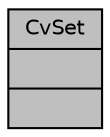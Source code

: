 digraph "CvSet"
{
 // LATEX_PDF_SIZE
  edge [fontname="Helvetica",fontsize="10",labelfontname="Helvetica",labelfontsize="10"];
  node [fontname="Helvetica",fontsize="10",shape=record];
  Node1 [label="{CvSet\n||}",height=0.2,width=0.4,color="black", fillcolor="grey75", style="filled", fontcolor="black",tooltip=" "];
}
